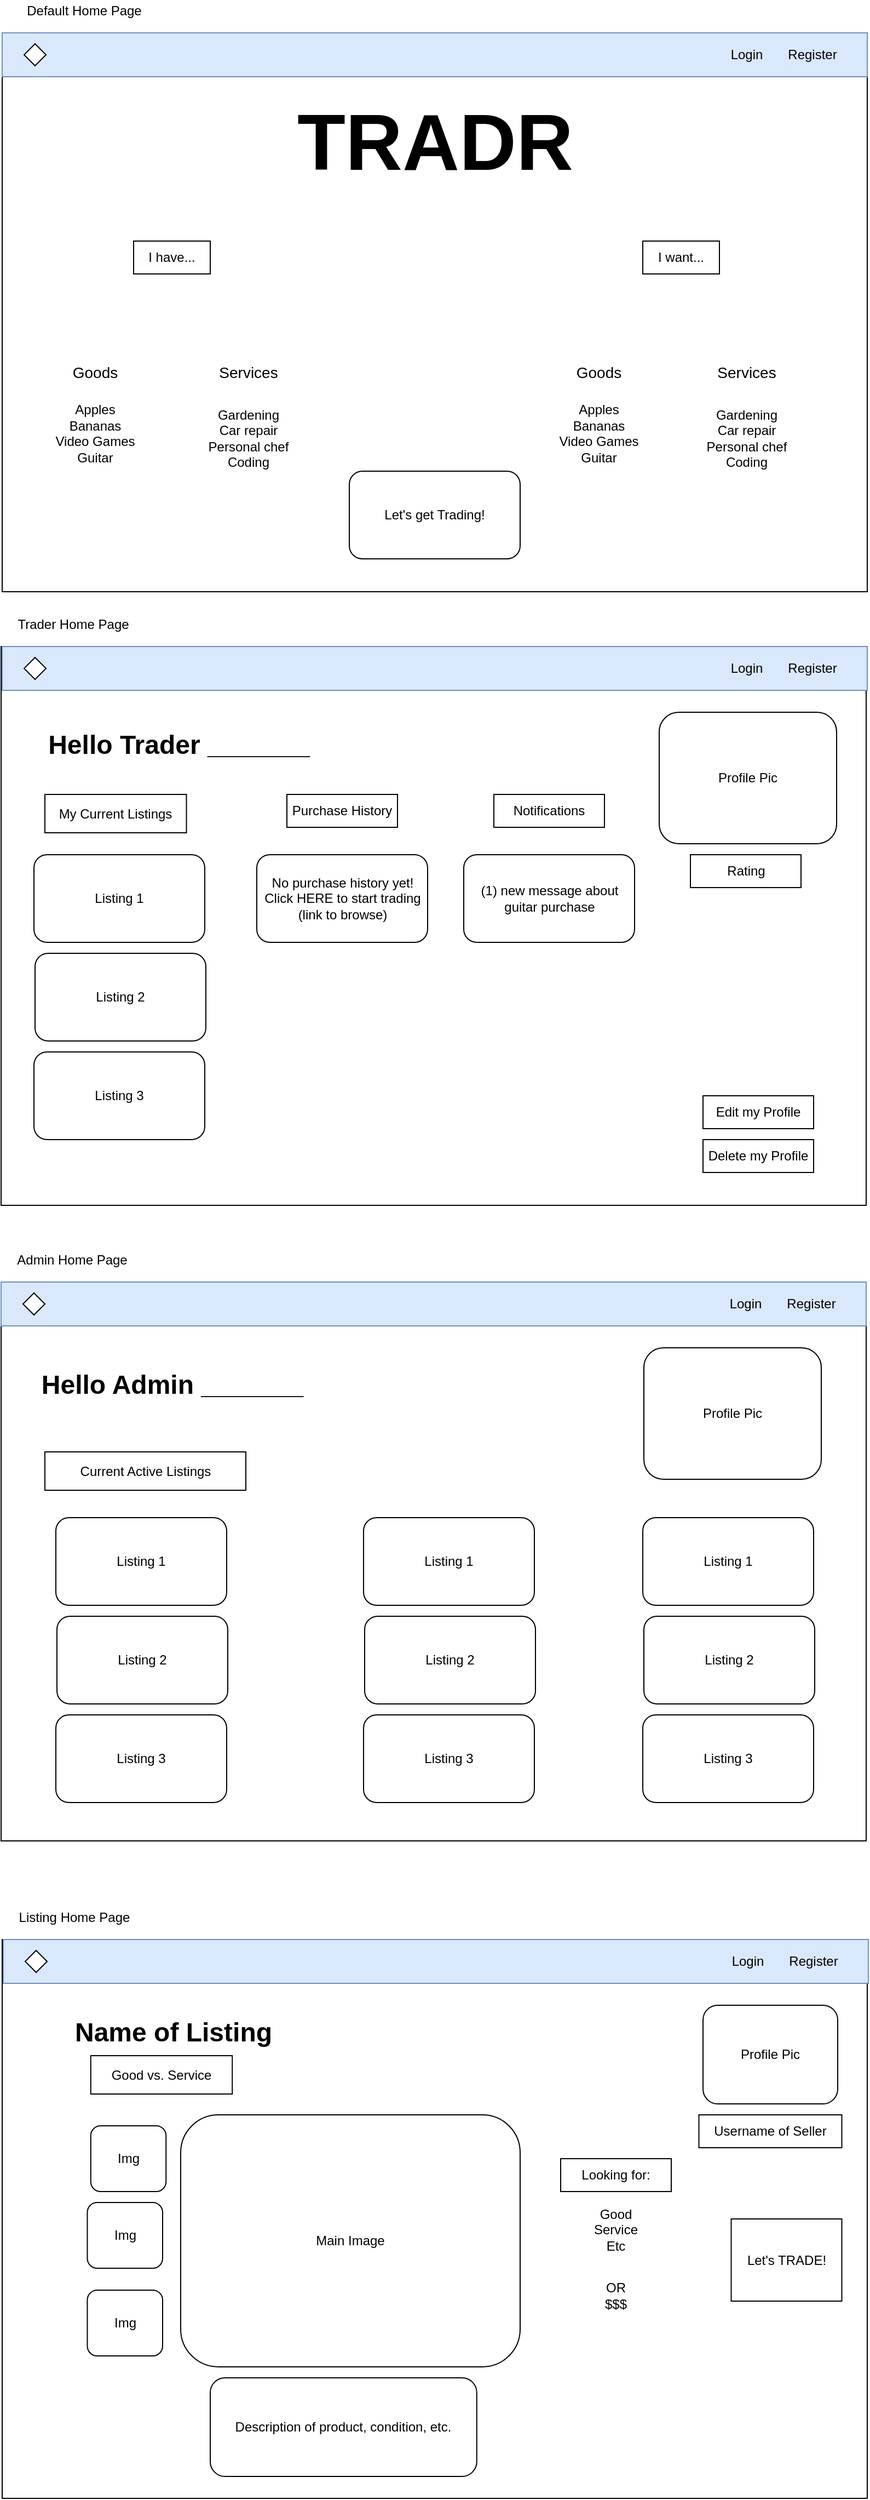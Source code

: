 <mxfile version="13.5.8" type="github">
  <diagram id="883TAdTjEnozO-CosXGU" name="Page-1">
    <mxGraphModel dx="1422" dy="1937" grid="1" gridSize="10" guides="1" tooltips="1" connect="1" arrows="1" fold="1" page="1" pageScale="1" pageWidth="827" pageHeight="1169" math="0" shadow="0">
      <root>
        <mxCell id="0" />
        <mxCell id="1" parent="0" />
        <mxCell id="oTMobL77kvP01hf4ct_w-1" value="" style="rounded=0;whiteSpace=wrap;html=1;" vertex="1" parent="1">
          <mxGeometry x="20" y="-110" width="790" height="510" as="geometry" />
        </mxCell>
        <mxCell id="oTMobL77kvP01hf4ct_w-2" value="&lt;font style=&quot;font-size: 72px&quot;&gt;TRADR&lt;/font&gt;" style="text;strokeColor=none;fillColor=none;html=1;fontSize=24;fontStyle=1;verticalAlign=middle;align=center;" vertex="1" parent="1">
          <mxGeometry x="260" y="-70" width="310" height="120" as="geometry" />
        </mxCell>
        <mxCell id="oTMobL77kvP01hf4ct_w-4" value="" style="rounded=0;whiteSpace=wrap;html=1;fillColor=#dae8fc;strokeColor=#6c8ebf;" vertex="1" parent="1">
          <mxGeometry x="20" y="-110" width="790" height="40" as="geometry" />
        </mxCell>
        <mxCell id="oTMobL77kvP01hf4ct_w-6" value="Register" style="text;html=1;strokeColor=none;fillColor=none;align=center;verticalAlign=middle;whiteSpace=wrap;rounded=0;" vertex="1" parent="1">
          <mxGeometry x="740" y="-100" width="40" height="20" as="geometry" />
        </mxCell>
        <mxCell id="oTMobL77kvP01hf4ct_w-8" value="Login" style="text;html=1;strokeColor=none;fillColor=none;align=center;verticalAlign=middle;whiteSpace=wrap;rounded=0;" vertex="1" parent="1">
          <mxGeometry x="680" y="-100" width="40" height="20" as="geometry" />
        </mxCell>
        <mxCell id="oTMobL77kvP01hf4ct_w-10" value="" style="rhombus;whiteSpace=wrap;html=1;" vertex="1" parent="1">
          <mxGeometry x="40" y="-100" width="20" height="20" as="geometry" />
        </mxCell>
        <mxCell id="oTMobL77kvP01hf4ct_w-11" value="Let&#39;s get Trading!" style="rounded=1;whiteSpace=wrap;html=1;" vertex="1" parent="1">
          <mxGeometry x="337" y="290" width="156" height="80" as="geometry" />
        </mxCell>
        <mxCell id="oTMobL77kvP01hf4ct_w-12" value="I have..." style="rounded=0;whiteSpace=wrap;html=1;" vertex="1" parent="1">
          <mxGeometry x="140" y="80" width="70" height="30" as="geometry" />
        </mxCell>
        <mxCell id="oTMobL77kvP01hf4ct_w-13" value="I want..." style="rounded=0;whiteSpace=wrap;html=1;" vertex="1" parent="1">
          <mxGeometry x="605" y="80" width="70" height="30" as="geometry" />
        </mxCell>
        <mxCell id="oTMobL77kvP01hf4ct_w-15" value="&lt;font style=&quot;font-size: 14px&quot;&gt;Goods&lt;/font&gt;" style="text;html=1;strokeColor=none;fillColor=none;align=center;verticalAlign=middle;whiteSpace=wrap;rounded=0;" vertex="1" parent="1">
          <mxGeometry x="80" y="190" width="50" height="20" as="geometry" />
        </mxCell>
        <mxCell id="oTMobL77kvP01hf4ct_w-16" value="&lt;font style=&quot;font-size: 14px&quot;&gt;Goods&lt;/font&gt;" style="text;html=1;strokeColor=none;fillColor=none;align=center;verticalAlign=middle;whiteSpace=wrap;rounded=0;" vertex="1" parent="1">
          <mxGeometry x="540" y="190" width="50" height="20" as="geometry" />
        </mxCell>
        <mxCell id="oTMobL77kvP01hf4ct_w-17" value="&lt;font style=&quot;font-size: 14px&quot;&gt;Services&lt;/font&gt;" style="text;html=1;strokeColor=none;fillColor=none;align=center;verticalAlign=middle;whiteSpace=wrap;rounded=0;" vertex="1" parent="1">
          <mxGeometry x="220" y="190" width="50" height="20" as="geometry" />
        </mxCell>
        <mxCell id="oTMobL77kvP01hf4ct_w-18" value="&lt;font style=&quot;font-size: 14px&quot;&gt;Services&lt;/font&gt;" style="text;html=1;strokeColor=none;fillColor=none;align=center;verticalAlign=middle;whiteSpace=wrap;rounded=0;" vertex="1" parent="1">
          <mxGeometry x="675" y="190" width="50" height="20" as="geometry" />
        </mxCell>
        <mxCell id="oTMobL77kvP01hf4ct_w-19" value="&lt;div&gt;Apples&lt;/div&gt;&lt;div&gt;Bananas&lt;/div&gt;&lt;div&gt;Video Games&lt;/div&gt;&lt;div&gt;Guitar&lt;/div&gt;&lt;div&gt;&lt;br&gt;&lt;/div&gt;&lt;div&gt;&lt;br&gt;&lt;/div&gt;" style="text;html=1;strokeColor=none;fillColor=none;align=center;verticalAlign=middle;whiteSpace=wrap;rounded=0;" vertex="1" parent="1">
          <mxGeometry x="50" y="220" width="110" height="100" as="geometry" />
        </mxCell>
        <mxCell id="oTMobL77kvP01hf4ct_w-20" value="&lt;div&gt;Apples&lt;/div&gt;&lt;div&gt;Bananas&lt;/div&gt;&lt;div&gt;Video Games&lt;/div&gt;&lt;div&gt;Guitar&lt;/div&gt;&lt;div&gt;&lt;br&gt;&lt;/div&gt;&lt;div&gt;&lt;br&gt;&lt;/div&gt;" style="text;html=1;strokeColor=none;fillColor=none;align=center;verticalAlign=middle;whiteSpace=wrap;rounded=0;" vertex="1" parent="1">
          <mxGeometry x="510" y="220" width="110" height="100" as="geometry" />
        </mxCell>
        <mxCell id="oTMobL77kvP01hf4ct_w-21" value="&lt;div&gt;Gardening&lt;/div&gt;&lt;div&gt;Car repair&lt;/div&gt;&lt;div&gt;Personal chef&lt;/div&gt;&lt;div&gt;Coding&lt;br&gt;&lt;/div&gt;" style="text;html=1;strokeColor=none;fillColor=none;align=center;verticalAlign=middle;whiteSpace=wrap;rounded=0;" vertex="1" parent="1">
          <mxGeometry x="190" y="210" width="110" height="100" as="geometry" />
        </mxCell>
        <mxCell id="oTMobL77kvP01hf4ct_w-22" value="&lt;div&gt;Gardening&lt;/div&gt;&lt;div&gt;Car repair&lt;/div&gt;&lt;div&gt;Personal chef&lt;/div&gt;&lt;div&gt;Coding&lt;br&gt;&lt;/div&gt;" style="text;html=1;strokeColor=none;fillColor=none;align=center;verticalAlign=middle;whiteSpace=wrap;rounded=0;" vertex="1" parent="1">
          <mxGeometry x="645" y="210" width="110" height="100" as="geometry" />
        </mxCell>
        <mxCell id="oTMobL77kvP01hf4ct_w-24" value="" style="rounded=0;whiteSpace=wrap;html=1;" vertex="1" parent="1">
          <mxGeometry x="19" y="450" width="790" height="510" as="geometry" />
        </mxCell>
        <mxCell id="oTMobL77kvP01hf4ct_w-25" value="Hello Trader _______" style="text;strokeColor=none;fillColor=none;html=1;fontSize=24;fontStyle=1;verticalAlign=middle;align=center;" vertex="1" parent="1">
          <mxGeometry x="26" y="495" width="310" height="90" as="geometry" />
        </mxCell>
        <mxCell id="oTMobL77kvP01hf4ct_w-26" value="" style="rounded=0;whiteSpace=wrap;html=1;fillColor=#dae8fc;strokeColor=#6c8ebf;" vertex="1" parent="1">
          <mxGeometry x="20" y="450" width="790" height="40" as="geometry" />
        </mxCell>
        <mxCell id="oTMobL77kvP01hf4ct_w-27" value="Register" style="text;html=1;strokeColor=none;fillColor=none;align=center;verticalAlign=middle;whiteSpace=wrap;rounded=0;" vertex="1" parent="1">
          <mxGeometry x="740" y="460" width="40" height="20" as="geometry" />
        </mxCell>
        <mxCell id="oTMobL77kvP01hf4ct_w-28" value="Login" style="text;html=1;strokeColor=none;fillColor=none;align=center;verticalAlign=middle;whiteSpace=wrap;rounded=0;" vertex="1" parent="1">
          <mxGeometry x="680" y="460" width="40" height="20" as="geometry" />
        </mxCell>
        <mxCell id="oTMobL77kvP01hf4ct_w-29" value="" style="rhombus;whiteSpace=wrap;html=1;" vertex="1" parent="1">
          <mxGeometry x="40" y="460" width="20" height="20" as="geometry" />
        </mxCell>
        <mxCell id="oTMobL77kvP01hf4ct_w-30" value="Profile Pic" style="rounded=1;whiteSpace=wrap;html=1;" vertex="1" parent="1">
          <mxGeometry x="620" y="510" width="162" height="120" as="geometry" />
        </mxCell>
        <mxCell id="oTMobL77kvP01hf4ct_w-31" value="Purchase History" style="rounded=0;whiteSpace=wrap;html=1;" vertex="1" parent="1">
          <mxGeometry x="280" y="585" width="101" height="30" as="geometry" />
        </mxCell>
        <mxCell id="oTMobL77kvP01hf4ct_w-32" value="My Current Listings" style="rounded=0;whiteSpace=wrap;html=1;" vertex="1" parent="1">
          <mxGeometry x="59" y="585" width="129.25" height="35" as="geometry" />
        </mxCell>
        <mxCell id="oTMobL77kvP01hf4ct_w-41" value="Default Home Page" style="text;html=1;strokeColor=none;fillColor=none;align=center;verticalAlign=middle;whiteSpace=wrap;rounded=0;" vertex="1" parent="1">
          <mxGeometry x="30" y="-140" width="130" height="20" as="geometry" />
        </mxCell>
        <mxCell id="oTMobL77kvP01hf4ct_w-42" value="Trader Home Page" style="text;html=1;strokeColor=none;fillColor=none;align=center;verticalAlign=middle;whiteSpace=wrap;rounded=0;" vertex="1" parent="1">
          <mxGeometry x="30" y="420" width="110" height="20" as="geometry" />
        </mxCell>
        <mxCell id="oTMobL77kvP01hf4ct_w-43" value="" style="rounded=0;whiteSpace=wrap;html=1;" vertex="1" parent="1">
          <mxGeometry x="19" y="1030" width="790" height="510" as="geometry" />
        </mxCell>
        <mxCell id="oTMobL77kvP01hf4ct_w-45" value="" style="rounded=0;whiteSpace=wrap;html=1;fillColor=#dae8fc;strokeColor=#6c8ebf;" vertex="1" parent="1">
          <mxGeometry x="19" y="1030" width="790" height="40" as="geometry" />
        </mxCell>
        <mxCell id="oTMobL77kvP01hf4ct_w-46" value="Register" style="text;html=1;strokeColor=none;fillColor=none;align=center;verticalAlign=middle;whiteSpace=wrap;rounded=0;" vertex="1" parent="1">
          <mxGeometry x="739" y="1040" width="40" height="20" as="geometry" />
        </mxCell>
        <mxCell id="oTMobL77kvP01hf4ct_w-47" value="Login" style="text;html=1;strokeColor=none;fillColor=none;align=center;verticalAlign=middle;whiteSpace=wrap;rounded=0;" vertex="1" parent="1">
          <mxGeometry x="679" y="1040" width="40" height="20" as="geometry" />
        </mxCell>
        <mxCell id="oTMobL77kvP01hf4ct_w-48" value="" style="rhombus;whiteSpace=wrap;html=1;" vertex="1" parent="1">
          <mxGeometry x="39" y="1040" width="20" height="20" as="geometry" />
        </mxCell>
        <mxCell id="oTMobL77kvP01hf4ct_w-60" value="Admin Home Page" style="text;html=1;strokeColor=none;fillColor=none;align=center;verticalAlign=middle;whiteSpace=wrap;rounded=0;" vertex="1" parent="1">
          <mxGeometry x="29" y="1000" width="110" height="20" as="geometry" />
        </mxCell>
        <mxCell id="oTMobL77kvP01hf4ct_w-61" value="Listing 1" style="rounded=1;whiteSpace=wrap;html=1;" vertex="1" parent="1">
          <mxGeometry x="49" y="640" width="156" height="80" as="geometry" />
        </mxCell>
        <mxCell id="oTMobL77kvP01hf4ct_w-62" value="Listing 2" style="rounded=1;whiteSpace=wrap;html=1;" vertex="1" parent="1">
          <mxGeometry x="50" y="730" width="156" height="80" as="geometry" />
        </mxCell>
        <mxCell id="oTMobL77kvP01hf4ct_w-63" value="Listing 3" style="rounded=1;whiteSpace=wrap;html=1;" vertex="1" parent="1">
          <mxGeometry x="49" y="820" width="156" height="80" as="geometry" />
        </mxCell>
        <mxCell id="oTMobL77kvP01hf4ct_w-64" value="&lt;div&gt;No purchase history yet!&lt;/div&gt;&lt;div&gt;Click HERE to start trading (link to browse)&lt;br&gt;&lt;/div&gt;" style="rounded=1;whiteSpace=wrap;html=1;" vertex="1" parent="1">
          <mxGeometry x="252.5" y="640" width="156" height="80" as="geometry" />
        </mxCell>
        <mxCell id="oTMobL77kvP01hf4ct_w-65" value="Rating" style="rounded=0;whiteSpace=wrap;html=1;" vertex="1" parent="1">
          <mxGeometry x="648.5" y="640" width="101" height="30" as="geometry" />
        </mxCell>
        <mxCell id="oTMobL77kvP01hf4ct_w-66" value="Edit my Profile" style="rounded=0;whiteSpace=wrap;html=1;" vertex="1" parent="1">
          <mxGeometry x="660" y="860" width="101" height="30" as="geometry" />
        </mxCell>
        <mxCell id="oTMobL77kvP01hf4ct_w-67" value="Delete my Profile" style="rounded=0;whiteSpace=wrap;html=1;" vertex="1" parent="1">
          <mxGeometry x="660" y="900" width="101" height="30" as="geometry" />
        </mxCell>
        <mxCell id="oTMobL77kvP01hf4ct_w-68" value="Notifications" style="rounded=0;whiteSpace=wrap;html=1;" vertex="1" parent="1">
          <mxGeometry x="469" y="585" width="101" height="30" as="geometry" />
        </mxCell>
        <mxCell id="oTMobL77kvP01hf4ct_w-69" value="(1) new message about guitar purchase" style="rounded=1;whiteSpace=wrap;html=1;" vertex="1" parent="1">
          <mxGeometry x="441.5" y="640" width="156" height="80" as="geometry" />
        </mxCell>
        <mxCell id="oTMobL77kvP01hf4ct_w-70" value="Hello Admin _______" style="text;strokeColor=none;fillColor=none;html=1;fontSize=24;fontStyle=1;verticalAlign=middle;align=center;" vertex="1" parent="1">
          <mxGeometry x="20" y="1079" width="310" height="90" as="geometry" />
        </mxCell>
        <mxCell id="oTMobL77kvP01hf4ct_w-84" value="Profile Pic" style="rounded=1;whiteSpace=wrap;html=1;" vertex="1" parent="1">
          <mxGeometry x="606" y="1090" width="162" height="120" as="geometry" />
        </mxCell>
        <mxCell id="oTMobL77kvP01hf4ct_w-85" value="Current Active Listings" style="rounded=0;whiteSpace=wrap;html=1;" vertex="1" parent="1">
          <mxGeometry x="59" y="1185" width="183.5" height="35" as="geometry" />
        </mxCell>
        <mxCell id="oTMobL77kvP01hf4ct_w-86" value="Listing 1" style="rounded=1;whiteSpace=wrap;html=1;" vertex="1" parent="1">
          <mxGeometry x="69" y="1245" width="156" height="80" as="geometry" />
        </mxCell>
        <mxCell id="oTMobL77kvP01hf4ct_w-87" value="Listing 2" style="rounded=1;whiteSpace=wrap;html=1;" vertex="1" parent="1">
          <mxGeometry x="70" y="1335" width="156" height="80" as="geometry" />
        </mxCell>
        <mxCell id="oTMobL77kvP01hf4ct_w-88" value="Listing 3" style="rounded=1;whiteSpace=wrap;html=1;" vertex="1" parent="1">
          <mxGeometry x="69" y="1425" width="156" height="80" as="geometry" />
        </mxCell>
        <mxCell id="oTMobL77kvP01hf4ct_w-90" value="Listing 1" style="rounded=1;whiteSpace=wrap;html=1;" vertex="1" parent="1">
          <mxGeometry x="605" y="1245" width="156" height="80" as="geometry" />
        </mxCell>
        <mxCell id="oTMobL77kvP01hf4ct_w-91" value="Listing 2" style="rounded=1;whiteSpace=wrap;html=1;" vertex="1" parent="1">
          <mxGeometry x="606" y="1335" width="156" height="80" as="geometry" />
        </mxCell>
        <mxCell id="oTMobL77kvP01hf4ct_w-92" value="Listing 3" style="rounded=1;whiteSpace=wrap;html=1;" vertex="1" parent="1">
          <mxGeometry x="605" y="1425" width="156" height="80" as="geometry" />
        </mxCell>
        <mxCell id="oTMobL77kvP01hf4ct_w-93" value="Listing 1" style="rounded=1;whiteSpace=wrap;html=1;" vertex="1" parent="1">
          <mxGeometry x="350" y="1245" width="156" height="80" as="geometry" />
        </mxCell>
        <mxCell id="oTMobL77kvP01hf4ct_w-94" value="Listing 2" style="rounded=1;whiteSpace=wrap;html=1;" vertex="1" parent="1">
          <mxGeometry x="351" y="1335" width="156" height="80" as="geometry" />
        </mxCell>
        <mxCell id="oTMobL77kvP01hf4ct_w-95" value="Listing 3" style="rounded=1;whiteSpace=wrap;html=1;" vertex="1" parent="1">
          <mxGeometry x="350" y="1425" width="156" height="80" as="geometry" />
        </mxCell>
        <mxCell id="oTMobL77kvP01hf4ct_w-96" value="" style="rounded=0;whiteSpace=wrap;html=1;" vertex="1" parent="1">
          <mxGeometry x="20" y="1630" width="790" height="510" as="geometry" />
        </mxCell>
        <mxCell id="oTMobL77kvP01hf4ct_w-97" value="Name of Listing" style="text;strokeColor=none;fillColor=none;html=1;fontSize=24;fontStyle=1;verticalAlign=middle;align=center;" vertex="1" parent="1">
          <mxGeometry x="21" y="1670" width="310" height="90" as="geometry" />
        </mxCell>
        <mxCell id="oTMobL77kvP01hf4ct_w-98" value="" style="rounded=0;whiteSpace=wrap;html=1;fillColor=#dae8fc;strokeColor=#6c8ebf;" vertex="1" parent="1">
          <mxGeometry x="21" y="1630" width="790" height="40" as="geometry" />
        </mxCell>
        <mxCell id="oTMobL77kvP01hf4ct_w-99" value="Register" style="text;html=1;strokeColor=none;fillColor=none;align=center;verticalAlign=middle;whiteSpace=wrap;rounded=0;" vertex="1" parent="1">
          <mxGeometry x="741" y="1640" width="40" height="20" as="geometry" />
        </mxCell>
        <mxCell id="oTMobL77kvP01hf4ct_w-100" value="Login" style="text;html=1;strokeColor=none;fillColor=none;align=center;verticalAlign=middle;whiteSpace=wrap;rounded=0;" vertex="1" parent="1">
          <mxGeometry x="681" y="1640" width="40" height="20" as="geometry" />
        </mxCell>
        <mxCell id="oTMobL77kvP01hf4ct_w-101" value="" style="rhombus;whiteSpace=wrap;html=1;" vertex="1" parent="1">
          <mxGeometry x="41" y="1640" width="20" height="20" as="geometry" />
        </mxCell>
        <mxCell id="oTMobL77kvP01hf4ct_w-102" value="Profile Pic" style="rounded=1;whiteSpace=wrap;html=1;" vertex="1" parent="1">
          <mxGeometry x="660" y="1690" width="123" height="90" as="geometry" />
        </mxCell>
        <mxCell id="oTMobL77kvP01hf4ct_w-104" value="Good vs. Service" style="rounded=0;whiteSpace=wrap;html=1;" vertex="1" parent="1">
          <mxGeometry x="100.88" y="1736" width="129.25" height="35" as="geometry" />
        </mxCell>
        <mxCell id="oTMobL77kvP01hf4ct_w-105" value="Listing Home Page" style="text;html=1;strokeColor=none;fillColor=none;align=center;verticalAlign=middle;whiteSpace=wrap;rounded=0;" vertex="1" parent="1">
          <mxGeometry x="31" y="1600" width="110" height="20" as="geometry" />
        </mxCell>
        <mxCell id="oTMobL77kvP01hf4ct_w-106" value="Main Image" style="rounded=1;whiteSpace=wrap;html=1;" vertex="1" parent="1">
          <mxGeometry x="183" y="1790" width="310" height="230" as="geometry" />
        </mxCell>
        <mxCell id="oTMobL77kvP01hf4ct_w-107" value="Img" style="rounded=1;whiteSpace=wrap;html=1;" vertex="1" parent="1">
          <mxGeometry x="100.88" y="1800" width="68.75" height="60" as="geometry" />
        </mxCell>
        <mxCell id="oTMobL77kvP01hf4ct_w-110" value="Username of Seller" style="rounded=0;whiteSpace=wrap;html=1;" vertex="1" parent="1">
          <mxGeometry x="656.25" y="1790" width="130.5" height="30" as="geometry" />
        </mxCell>
        <mxCell id="oTMobL77kvP01hf4ct_w-111" value="Looking for:" style="rounded=0;whiteSpace=wrap;html=1;" vertex="1" parent="1">
          <mxGeometry x="530" y="1830" width="101" height="30" as="geometry" />
        </mxCell>
        <mxCell id="oTMobL77kvP01hf4ct_w-112" value="Let&#39;s TRADE!" style="rounded=0;whiteSpace=wrap;html=1;" vertex="1" parent="1">
          <mxGeometry x="685.75" y="1885" width="101" height="75" as="geometry" />
        </mxCell>
        <mxCell id="oTMobL77kvP01hf4ct_w-115" value="Img" style="rounded=1;whiteSpace=wrap;html=1;" vertex="1" parent="1">
          <mxGeometry x="97.75" y="1870" width="68.75" height="60" as="geometry" />
        </mxCell>
        <mxCell id="oTMobL77kvP01hf4ct_w-116" value="Img" style="rounded=1;whiteSpace=wrap;html=1;" vertex="1" parent="1">
          <mxGeometry x="97.75" y="1950" width="68.75" height="60" as="geometry" />
        </mxCell>
        <mxCell id="oTMobL77kvP01hf4ct_w-117" value="Description of product, condition, etc." style="rounded=1;whiteSpace=wrap;html=1;" vertex="1" parent="1">
          <mxGeometry x="210" y="2030" width="243.38" height="90" as="geometry" />
        </mxCell>
        <mxCell id="oTMobL77kvP01hf4ct_w-118" value="&lt;div&gt;Good&lt;/div&gt;&lt;div&gt;Service&lt;/div&gt;&lt;div&gt;Etc&lt;br&gt;&lt;/div&gt;" style="text;html=1;strokeColor=none;fillColor=none;align=center;verticalAlign=middle;whiteSpace=wrap;rounded=0;" vertex="1" parent="1">
          <mxGeometry x="553.5" y="1880" width="52.5" height="30" as="geometry" />
        </mxCell>
        <mxCell id="oTMobL77kvP01hf4ct_w-119" value="OR&lt;br&gt;$$$" style="text;html=1;strokeColor=none;fillColor=none;align=center;verticalAlign=middle;whiteSpace=wrap;rounded=0;" vertex="1" parent="1">
          <mxGeometry x="554.25" y="1940" width="52.5" height="30" as="geometry" />
        </mxCell>
      </root>
    </mxGraphModel>
  </diagram>
</mxfile>
